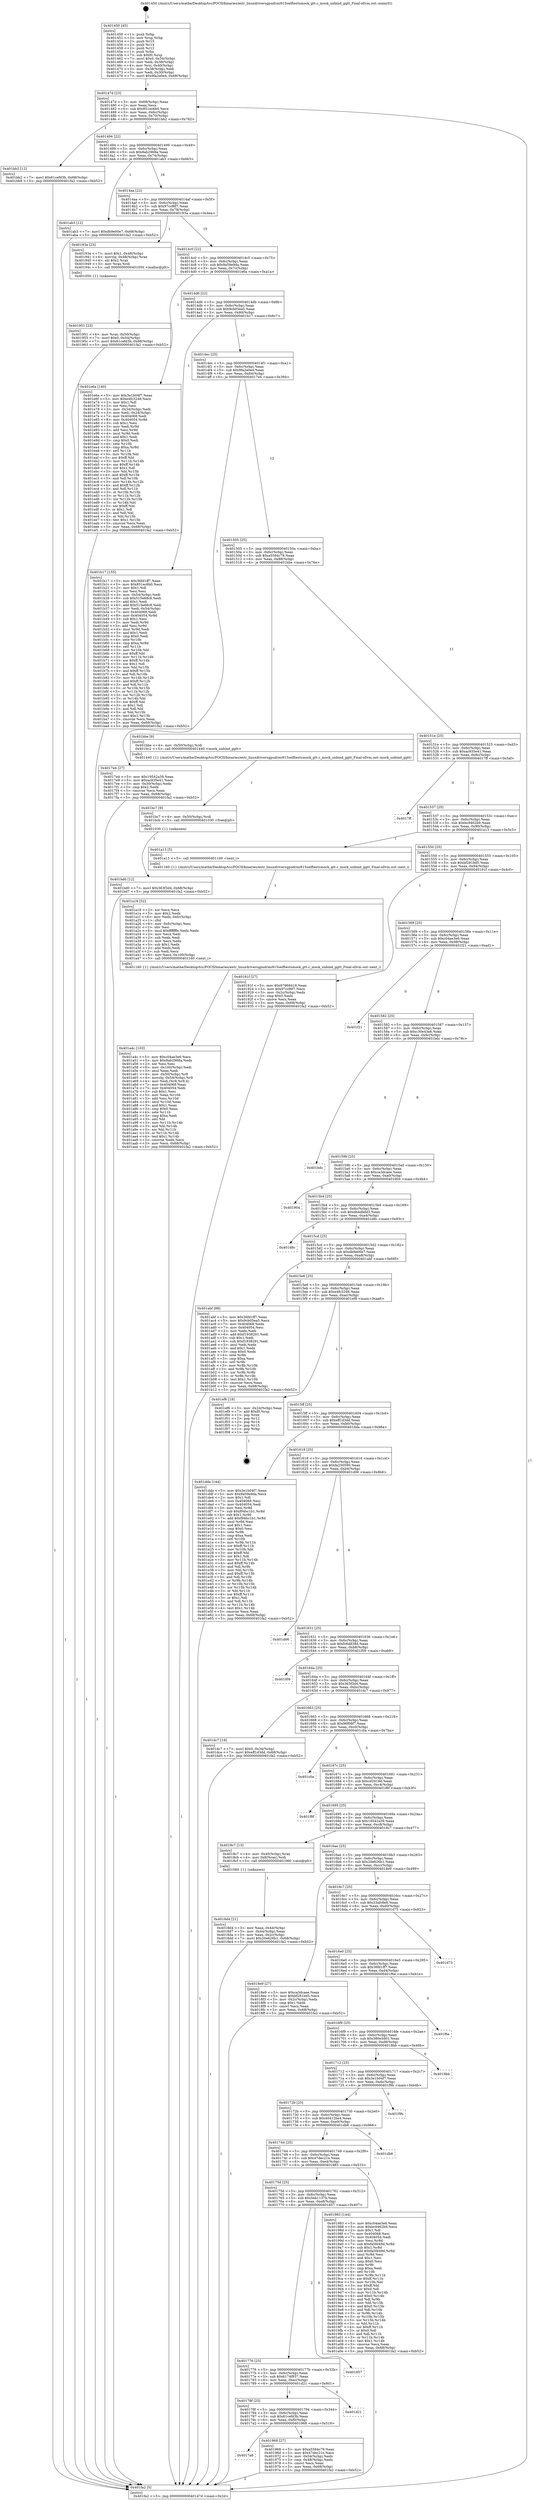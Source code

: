 digraph "0x401450" {
  label = "0x401450 (/mnt/c/Users/mathe/Desktop/tcc/POCII/binaries/extr_linuxdriversgpudrmi915selftestsmock_gtt.c_mock_unbind_ggtt_Final-ollvm.out::main(0))"
  labelloc = "t"
  node[shape=record]

  Entry [label="",width=0.3,height=0.3,shape=circle,fillcolor=black,style=filled]
  "0x40147d" [label="{
     0x40147d [23]\l
     | [instrs]\l
     &nbsp;&nbsp;0x40147d \<+3\>: mov -0x68(%rbp),%eax\l
     &nbsp;&nbsp;0x401480 \<+2\>: mov %eax,%ecx\l
     &nbsp;&nbsp;0x401482 \<+6\>: sub $0x851ec6b0,%ecx\l
     &nbsp;&nbsp;0x401488 \<+3\>: mov %eax,-0x6c(%rbp)\l
     &nbsp;&nbsp;0x40148b \<+3\>: mov %ecx,-0x70(%rbp)\l
     &nbsp;&nbsp;0x40148e \<+6\>: je 0000000000401bb2 \<main+0x762\>\l
  }"]
  "0x401bb2" [label="{
     0x401bb2 [12]\l
     | [instrs]\l
     &nbsp;&nbsp;0x401bb2 \<+7\>: movl $0x61cefd3b,-0x68(%rbp)\l
     &nbsp;&nbsp;0x401bb9 \<+5\>: jmp 0000000000401fa2 \<main+0xb52\>\l
  }"]
  "0x401494" [label="{
     0x401494 [22]\l
     | [instrs]\l
     &nbsp;&nbsp;0x401494 \<+5\>: jmp 0000000000401499 \<main+0x49\>\l
     &nbsp;&nbsp;0x401499 \<+3\>: mov -0x6c(%rbp),%eax\l
     &nbsp;&nbsp;0x40149c \<+5\>: sub $0x8ab2968a,%eax\l
     &nbsp;&nbsp;0x4014a1 \<+3\>: mov %eax,-0x74(%rbp)\l
     &nbsp;&nbsp;0x4014a4 \<+6\>: je 0000000000401ab3 \<main+0x663\>\l
  }"]
  Exit [label="",width=0.3,height=0.3,shape=circle,fillcolor=black,style=filled,peripheries=2]
  "0x401ab3" [label="{
     0x401ab3 [12]\l
     | [instrs]\l
     &nbsp;&nbsp;0x401ab3 \<+7\>: movl $0xdb9e00e7,-0x68(%rbp)\l
     &nbsp;&nbsp;0x401aba \<+5\>: jmp 0000000000401fa2 \<main+0xb52\>\l
  }"]
  "0x4014aa" [label="{
     0x4014aa [22]\l
     | [instrs]\l
     &nbsp;&nbsp;0x4014aa \<+5\>: jmp 00000000004014af \<main+0x5f\>\l
     &nbsp;&nbsp;0x4014af \<+3\>: mov -0x6c(%rbp),%eax\l
     &nbsp;&nbsp;0x4014b2 \<+5\>: sub $0x97ccf6f7,%eax\l
     &nbsp;&nbsp;0x4014b7 \<+3\>: mov %eax,-0x78(%rbp)\l
     &nbsp;&nbsp;0x4014ba \<+6\>: je 000000000040193a \<main+0x4ea\>\l
  }"]
  "0x401bd0" [label="{
     0x401bd0 [12]\l
     | [instrs]\l
     &nbsp;&nbsp;0x401bd0 \<+7\>: movl $0x363f3d4,-0x68(%rbp)\l
     &nbsp;&nbsp;0x401bd7 \<+5\>: jmp 0000000000401fa2 \<main+0xb52\>\l
  }"]
  "0x40193a" [label="{
     0x40193a [23]\l
     | [instrs]\l
     &nbsp;&nbsp;0x40193a \<+7\>: movl $0x1,-0x48(%rbp)\l
     &nbsp;&nbsp;0x401941 \<+4\>: movslq -0x48(%rbp),%rax\l
     &nbsp;&nbsp;0x401945 \<+4\>: shl $0x2,%rax\l
     &nbsp;&nbsp;0x401949 \<+3\>: mov %rax,%rdi\l
     &nbsp;&nbsp;0x40194c \<+5\>: call 0000000000401050 \<malloc@plt\>\l
     | [calls]\l
     &nbsp;&nbsp;0x401050 \{1\} (unknown)\l
  }"]
  "0x4014c0" [label="{
     0x4014c0 [22]\l
     | [instrs]\l
     &nbsp;&nbsp;0x4014c0 \<+5\>: jmp 00000000004014c5 \<main+0x75\>\l
     &nbsp;&nbsp;0x4014c5 \<+3\>: mov -0x6c(%rbp),%eax\l
     &nbsp;&nbsp;0x4014c8 \<+5\>: sub $0x9a59e9da,%eax\l
     &nbsp;&nbsp;0x4014cd \<+3\>: mov %eax,-0x7c(%rbp)\l
     &nbsp;&nbsp;0x4014d0 \<+6\>: je 0000000000401e6a \<main+0xa1a\>\l
  }"]
  "0x401bc7" [label="{
     0x401bc7 [9]\l
     | [instrs]\l
     &nbsp;&nbsp;0x401bc7 \<+4\>: mov -0x50(%rbp),%rdi\l
     &nbsp;&nbsp;0x401bcb \<+5\>: call 0000000000401030 \<free@plt\>\l
     | [calls]\l
     &nbsp;&nbsp;0x401030 \{1\} (unknown)\l
  }"]
  "0x401e6a" [label="{
     0x401e6a [140]\l
     | [instrs]\l
     &nbsp;&nbsp;0x401e6a \<+5\>: mov $0x3e1b04f7,%eax\l
     &nbsp;&nbsp;0x401e6f \<+5\>: mov $0xe4fc3246,%ecx\l
     &nbsp;&nbsp;0x401e74 \<+2\>: mov $0x1,%dl\l
     &nbsp;&nbsp;0x401e76 \<+2\>: xor %esi,%esi\l
     &nbsp;&nbsp;0x401e78 \<+3\>: mov -0x34(%rbp),%edi\l
     &nbsp;&nbsp;0x401e7b \<+3\>: mov %edi,-0x24(%rbp)\l
     &nbsp;&nbsp;0x401e7e \<+7\>: mov 0x404068,%edi\l
     &nbsp;&nbsp;0x401e85 \<+8\>: mov 0x404054,%r8d\l
     &nbsp;&nbsp;0x401e8d \<+3\>: sub $0x1,%esi\l
     &nbsp;&nbsp;0x401e90 \<+3\>: mov %edi,%r9d\l
     &nbsp;&nbsp;0x401e93 \<+3\>: add %esi,%r9d\l
     &nbsp;&nbsp;0x401e96 \<+4\>: imul %r9d,%edi\l
     &nbsp;&nbsp;0x401e9a \<+3\>: and $0x1,%edi\l
     &nbsp;&nbsp;0x401e9d \<+3\>: cmp $0x0,%edi\l
     &nbsp;&nbsp;0x401ea0 \<+4\>: sete %r10b\l
     &nbsp;&nbsp;0x401ea4 \<+4\>: cmp $0xa,%r8d\l
     &nbsp;&nbsp;0x401ea8 \<+4\>: setl %r11b\l
     &nbsp;&nbsp;0x401eac \<+3\>: mov %r10b,%bl\l
     &nbsp;&nbsp;0x401eaf \<+3\>: xor $0xff,%bl\l
     &nbsp;&nbsp;0x401eb2 \<+3\>: mov %r11b,%r14b\l
     &nbsp;&nbsp;0x401eb5 \<+4\>: xor $0xff,%r14b\l
     &nbsp;&nbsp;0x401eb9 \<+3\>: xor $0x1,%dl\l
     &nbsp;&nbsp;0x401ebc \<+3\>: mov %bl,%r15b\l
     &nbsp;&nbsp;0x401ebf \<+4\>: and $0xff,%r15b\l
     &nbsp;&nbsp;0x401ec3 \<+3\>: and %dl,%r10b\l
     &nbsp;&nbsp;0x401ec6 \<+3\>: mov %r14b,%r12b\l
     &nbsp;&nbsp;0x401ec9 \<+4\>: and $0xff,%r12b\l
     &nbsp;&nbsp;0x401ecd \<+3\>: and %dl,%r11b\l
     &nbsp;&nbsp;0x401ed0 \<+3\>: or %r10b,%r15b\l
     &nbsp;&nbsp;0x401ed3 \<+3\>: or %r11b,%r12b\l
     &nbsp;&nbsp;0x401ed6 \<+3\>: xor %r12b,%r15b\l
     &nbsp;&nbsp;0x401ed9 \<+3\>: or %r14b,%bl\l
     &nbsp;&nbsp;0x401edc \<+3\>: xor $0xff,%bl\l
     &nbsp;&nbsp;0x401edf \<+3\>: or $0x1,%dl\l
     &nbsp;&nbsp;0x401ee2 \<+2\>: and %dl,%bl\l
     &nbsp;&nbsp;0x401ee4 \<+3\>: or %bl,%r15b\l
     &nbsp;&nbsp;0x401ee7 \<+4\>: test $0x1,%r15b\l
     &nbsp;&nbsp;0x401eeb \<+3\>: cmovne %ecx,%eax\l
     &nbsp;&nbsp;0x401eee \<+3\>: mov %eax,-0x68(%rbp)\l
     &nbsp;&nbsp;0x401ef1 \<+5\>: jmp 0000000000401fa2 \<main+0xb52\>\l
  }"]
  "0x4014d6" [label="{
     0x4014d6 [22]\l
     | [instrs]\l
     &nbsp;&nbsp;0x4014d6 \<+5\>: jmp 00000000004014db \<main+0x8b\>\l
     &nbsp;&nbsp;0x4014db \<+3\>: mov -0x6c(%rbp),%eax\l
     &nbsp;&nbsp;0x4014de \<+5\>: sub $0x9cb05ea5,%eax\l
     &nbsp;&nbsp;0x4014e3 \<+3\>: mov %eax,-0x80(%rbp)\l
     &nbsp;&nbsp;0x4014e6 \<+6\>: je 0000000000401b17 \<main+0x6c7\>\l
  }"]
  "0x401a4c" [label="{
     0x401a4c [103]\l
     | [instrs]\l
     &nbsp;&nbsp;0x401a4c \<+5\>: mov $0xc04ae3e6,%ecx\l
     &nbsp;&nbsp;0x401a51 \<+5\>: mov $0x8ab2968a,%edx\l
     &nbsp;&nbsp;0x401a56 \<+2\>: xor %esi,%esi\l
     &nbsp;&nbsp;0x401a58 \<+6\>: mov -0x100(%rbp),%edi\l
     &nbsp;&nbsp;0x401a5e \<+3\>: imul %eax,%edi\l
     &nbsp;&nbsp;0x401a61 \<+4\>: mov -0x50(%rbp),%r8\l
     &nbsp;&nbsp;0x401a65 \<+4\>: movslq -0x54(%rbp),%r9\l
     &nbsp;&nbsp;0x401a69 \<+4\>: mov %edi,(%r8,%r9,4)\l
     &nbsp;&nbsp;0x401a6d \<+7\>: mov 0x404068,%eax\l
     &nbsp;&nbsp;0x401a74 \<+7\>: mov 0x404054,%edi\l
     &nbsp;&nbsp;0x401a7b \<+3\>: sub $0x1,%esi\l
     &nbsp;&nbsp;0x401a7e \<+3\>: mov %eax,%r10d\l
     &nbsp;&nbsp;0x401a81 \<+3\>: add %esi,%r10d\l
     &nbsp;&nbsp;0x401a84 \<+4\>: imul %r10d,%eax\l
     &nbsp;&nbsp;0x401a88 \<+3\>: and $0x1,%eax\l
     &nbsp;&nbsp;0x401a8b \<+3\>: cmp $0x0,%eax\l
     &nbsp;&nbsp;0x401a8e \<+4\>: sete %r11b\l
     &nbsp;&nbsp;0x401a92 \<+3\>: cmp $0xa,%edi\l
     &nbsp;&nbsp;0x401a95 \<+3\>: setl %bl\l
     &nbsp;&nbsp;0x401a98 \<+3\>: mov %r11b,%r14b\l
     &nbsp;&nbsp;0x401a9b \<+3\>: and %bl,%r14b\l
     &nbsp;&nbsp;0x401a9e \<+3\>: xor %bl,%r11b\l
     &nbsp;&nbsp;0x401aa1 \<+3\>: or %r11b,%r14b\l
     &nbsp;&nbsp;0x401aa4 \<+4\>: test $0x1,%r14b\l
     &nbsp;&nbsp;0x401aa8 \<+3\>: cmovne %edx,%ecx\l
     &nbsp;&nbsp;0x401aab \<+3\>: mov %ecx,-0x68(%rbp)\l
     &nbsp;&nbsp;0x401aae \<+5\>: jmp 0000000000401fa2 \<main+0xb52\>\l
  }"]
  "0x401b17" [label="{
     0x401b17 [155]\l
     | [instrs]\l
     &nbsp;&nbsp;0x401b17 \<+5\>: mov $0x36fd1ff7,%eax\l
     &nbsp;&nbsp;0x401b1c \<+5\>: mov $0x851ec6b0,%ecx\l
     &nbsp;&nbsp;0x401b21 \<+2\>: mov $0x1,%dl\l
     &nbsp;&nbsp;0x401b23 \<+2\>: xor %esi,%esi\l
     &nbsp;&nbsp;0x401b25 \<+3\>: mov -0x54(%rbp),%edi\l
     &nbsp;&nbsp;0x401b28 \<+6\>: sub $0x515e68c8,%edi\l
     &nbsp;&nbsp;0x401b2e \<+3\>: add $0x1,%edi\l
     &nbsp;&nbsp;0x401b31 \<+6\>: add $0x515e68c8,%edi\l
     &nbsp;&nbsp;0x401b37 \<+3\>: mov %edi,-0x54(%rbp)\l
     &nbsp;&nbsp;0x401b3a \<+7\>: mov 0x404068,%edi\l
     &nbsp;&nbsp;0x401b41 \<+8\>: mov 0x404054,%r8d\l
     &nbsp;&nbsp;0x401b49 \<+3\>: sub $0x1,%esi\l
     &nbsp;&nbsp;0x401b4c \<+3\>: mov %edi,%r9d\l
     &nbsp;&nbsp;0x401b4f \<+3\>: add %esi,%r9d\l
     &nbsp;&nbsp;0x401b52 \<+4\>: imul %r9d,%edi\l
     &nbsp;&nbsp;0x401b56 \<+3\>: and $0x1,%edi\l
     &nbsp;&nbsp;0x401b59 \<+3\>: cmp $0x0,%edi\l
     &nbsp;&nbsp;0x401b5c \<+4\>: sete %r10b\l
     &nbsp;&nbsp;0x401b60 \<+4\>: cmp $0xa,%r8d\l
     &nbsp;&nbsp;0x401b64 \<+4\>: setl %r11b\l
     &nbsp;&nbsp;0x401b68 \<+3\>: mov %r10b,%bl\l
     &nbsp;&nbsp;0x401b6b \<+3\>: xor $0xff,%bl\l
     &nbsp;&nbsp;0x401b6e \<+3\>: mov %r11b,%r14b\l
     &nbsp;&nbsp;0x401b71 \<+4\>: xor $0xff,%r14b\l
     &nbsp;&nbsp;0x401b75 \<+3\>: xor $0x1,%dl\l
     &nbsp;&nbsp;0x401b78 \<+3\>: mov %bl,%r15b\l
     &nbsp;&nbsp;0x401b7b \<+4\>: and $0xff,%r15b\l
     &nbsp;&nbsp;0x401b7f \<+3\>: and %dl,%r10b\l
     &nbsp;&nbsp;0x401b82 \<+3\>: mov %r14b,%r12b\l
     &nbsp;&nbsp;0x401b85 \<+4\>: and $0xff,%r12b\l
     &nbsp;&nbsp;0x401b89 \<+3\>: and %dl,%r11b\l
     &nbsp;&nbsp;0x401b8c \<+3\>: or %r10b,%r15b\l
     &nbsp;&nbsp;0x401b8f \<+3\>: or %r11b,%r12b\l
     &nbsp;&nbsp;0x401b92 \<+3\>: xor %r12b,%r15b\l
     &nbsp;&nbsp;0x401b95 \<+3\>: or %r14b,%bl\l
     &nbsp;&nbsp;0x401b98 \<+3\>: xor $0xff,%bl\l
     &nbsp;&nbsp;0x401b9b \<+3\>: or $0x1,%dl\l
     &nbsp;&nbsp;0x401b9e \<+2\>: and %dl,%bl\l
     &nbsp;&nbsp;0x401ba0 \<+3\>: or %bl,%r15b\l
     &nbsp;&nbsp;0x401ba3 \<+4\>: test $0x1,%r15b\l
     &nbsp;&nbsp;0x401ba7 \<+3\>: cmovne %ecx,%eax\l
     &nbsp;&nbsp;0x401baa \<+3\>: mov %eax,-0x68(%rbp)\l
     &nbsp;&nbsp;0x401bad \<+5\>: jmp 0000000000401fa2 \<main+0xb52\>\l
  }"]
  "0x4014ec" [label="{
     0x4014ec [25]\l
     | [instrs]\l
     &nbsp;&nbsp;0x4014ec \<+5\>: jmp 00000000004014f1 \<main+0xa1\>\l
     &nbsp;&nbsp;0x4014f1 \<+3\>: mov -0x6c(%rbp),%eax\l
     &nbsp;&nbsp;0x4014f4 \<+5\>: sub $0x9fa2a0e4,%eax\l
     &nbsp;&nbsp;0x4014f9 \<+6\>: mov %eax,-0x84(%rbp)\l
     &nbsp;&nbsp;0x4014ff \<+6\>: je 00000000004017e4 \<main+0x394\>\l
  }"]
  "0x401a18" [label="{
     0x401a18 [52]\l
     | [instrs]\l
     &nbsp;&nbsp;0x401a18 \<+2\>: xor %ecx,%ecx\l
     &nbsp;&nbsp;0x401a1a \<+5\>: mov $0x2,%edx\l
     &nbsp;&nbsp;0x401a1f \<+6\>: mov %edx,-0xfc(%rbp)\l
     &nbsp;&nbsp;0x401a25 \<+1\>: cltd\l
     &nbsp;&nbsp;0x401a26 \<+6\>: mov -0xfc(%rbp),%esi\l
     &nbsp;&nbsp;0x401a2c \<+2\>: idiv %esi\l
     &nbsp;&nbsp;0x401a2e \<+6\>: imul $0xfffffffe,%edx,%edx\l
     &nbsp;&nbsp;0x401a34 \<+2\>: mov %ecx,%edi\l
     &nbsp;&nbsp;0x401a36 \<+2\>: sub %edx,%edi\l
     &nbsp;&nbsp;0x401a38 \<+2\>: mov %ecx,%edx\l
     &nbsp;&nbsp;0x401a3a \<+3\>: sub $0x1,%edx\l
     &nbsp;&nbsp;0x401a3d \<+2\>: add %edx,%edi\l
     &nbsp;&nbsp;0x401a3f \<+2\>: sub %edi,%ecx\l
     &nbsp;&nbsp;0x401a41 \<+6\>: mov %ecx,-0x100(%rbp)\l
     &nbsp;&nbsp;0x401a47 \<+5\>: call 0000000000401160 \<next_i\>\l
     | [calls]\l
     &nbsp;&nbsp;0x401160 \{1\} (/mnt/c/Users/mathe/Desktop/tcc/POCII/binaries/extr_linuxdriversgpudrmi915selftestsmock_gtt.c_mock_unbind_ggtt_Final-ollvm.out::next_i)\l
  }"]
  "0x4017e4" [label="{
     0x4017e4 [27]\l
     | [instrs]\l
     &nbsp;&nbsp;0x4017e4 \<+5\>: mov $0x19542a39,%eax\l
     &nbsp;&nbsp;0x4017e9 \<+5\>: mov $0xac935e41,%ecx\l
     &nbsp;&nbsp;0x4017ee \<+3\>: mov -0x30(%rbp),%edx\l
     &nbsp;&nbsp;0x4017f1 \<+3\>: cmp $0x2,%edx\l
     &nbsp;&nbsp;0x4017f4 \<+3\>: cmovne %ecx,%eax\l
     &nbsp;&nbsp;0x4017f7 \<+3\>: mov %eax,-0x68(%rbp)\l
     &nbsp;&nbsp;0x4017fa \<+5\>: jmp 0000000000401fa2 \<main+0xb52\>\l
  }"]
  "0x401505" [label="{
     0x401505 [25]\l
     | [instrs]\l
     &nbsp;&nbsp;0x401505 \<+5\>: jmp 000000000040150a \<main+0xba\>\l
     &nbsp;&nbsp;0x40150a \<+3\>: mov -0x6c(%rbp),%eax\l
     &nbsp;&nbsp;0x40150d \<+5\>: sub $0xa5584c79,%eax\l
     &nbsp;&nbsp;0x401512 \<+6\>: mov %eax,-0x88(%rbp)\l
     &nbsp;&nbsp;0x401518 \<+6\>: je 0000000000401bbe \<main+0x76e\>\l
  }"]
  "0x401fa2" [label="{
     0x401fa2 [5]\l
     | [instrs]\l
     &nbsp;&nbsp;0x401fa2 \<+5\>: jmp 000000000040147d \<main+0x2d\>\l
  }"]
  "0x401450" [label="{
     0x401450 [45]\l
     | [instrs]\l
     &nbsp;&nbsp;0x401450 \<+1\>: push %rbp\l
     &nbsp;&nbsp;0x401451 \<+3\>: mov %rsp,%rbp\l
     &nbsp;&nbsp;0x401454 \<+2\>: push %r15\l
     &nbsp;&nbsp;0x401456 \<+2\>: push %r14\l
     &nbsp;&nbsp;0x401458 \<+2\>: push %r12\l
     &nbsp;&nbsp;0x40145a \<+1\>: push %rbx\l
     &nbsp;&nbsp;0x40145b \<+7\>: sub $0xf0,%rsp\l
     &nbsp;&nbsp;0x401462 \<+7\>: movl $0x0,-0x34(%rbp)\l
     &nbsp;&nbsp;0x401469 \<+3\>: mov %edi,-0x38(%rbp)\l
     &nbsp;&nbsp;0x40146c \<+4\>: mov %rsi,-0x40(%rbp)\l
     &nbsp;&nbsp;0x401470 \<+3\>: mov -0x38(%rbp),%edi\l
     &nbsp;&nbsp;0x401473 \<+3\>: mov %edi,-0x30(%rbp)\l
     &nbsp;&nbsp;0x401476 \<+7\>: movl $0x9fa2a0e4,-0x68(%rbp)\l
  }"]
  "0x4017a8" [label="{
     0x4017a8\l
  }", style=dashed]
  "0x401bbe" [label="{
     0x401bbe [9]\l
     | [instrs]\l
     &nbsp;&nbsp;0x401bbe \<+4\>: mov -0x50(%rbp),%rdi\l
     &nbsp;&nbsp;0x401bc2 \<+5\>: call 0000000000401440 \<mock_unbind_ggtt\>\l
     | [calls]\l
     &nbsp;&nbsp;0x401440 \{1\} (/mnt/c/Users/mathe/Desktop/tcc/POCII/binaries/extr_linuxdriversgpudrmi915selftestsmock_gtt.c_mock_unbind_ggtt_Final-ollvm.out::mock_unbind_ggtt)\l
  }"]
  "0x40151e" [label="{
     0x40151e [25]\l
     | [instrs]\l
     &nbsp;&nbsp;0x40151e \<+5\>: jmp 0000000000401523 \<main+0xd3\>\l
     &nbsp;&nbsp;0x401523 \<+3\>: mov -0x6c(%rbp),%eax\l
     &nbsp;&nbsp;0x401526 \<+5\>: sub $0xac935e41,%eax\l
     &nbsp;&nbsp;0x40152b \<+6\>: mov %eax,-0x8c(%rbp)\l
     &nbsp;&nbsp;0x401531 \<+6\>: je 00000000004017ff \<main+0x3af\>\l
  }"]
  "0x401968" [label="{
     0x401968 [27]\l
     | [instrs]\l
     &nbsp;&nbsp;0x401968 \<+5\>: mov $0xa5584c79,%eax\l
     &nbsp;&nbsp;0x40196d \<+5\>: mov $0x47dec21e,%ecx\l
     &nbsp;&nbsp;0x401972 \<+3\>: mov -0x54(%rbp),%edx\l
     &nbsp;&nbsp;0x401975 \<+3\>: cmp -0x48(%rbp),%edx\l
     &nbsp;&nbsp;0x401978 \<+3\>: cmovl %ecx,%eax\l
     &nbsp;&nbsp;0x40197b \<+3\>: mov %eax,-0x68(%rbp)\l
     &nbsp;&nbsp;0x40197e \<+5\>: jmp 0000000000401fa2 \<main+0xb52\>\l
  }"]
  "0x4017ff" [label="{
     0x4017ff\l
  }", style=dashed]
  "0x401537" [label="{
     0x401537 [25]\l
     | [instrs]\l
     &nbsp;&nbsp;0x401537 \<+5\>: jmp 000000000040153c \<main+0xec\>\l
     &nbsp;&nbsp;0x40153c \<+3\>: mov -0x6c(%rbp),%eax\l
     &nbsp;&nbsp;0x40153f \<+5\>: sub $0xbc9462b9,%eax\l
     &nbsp;&nbsp;0x401544 \<+6\>: mov %eax,-0x90(%rbp)\l
     &nbsp;&nbsp;0x40154a \<+6\>: je 0000000000401a13 \<main+0x5c3\>\l
  }"]
  "0x40178f" [label="{
     0x40178f [25]\l
     | [instrs]\l
     &nbsp;&nbsp;0x40178f \<+5\>: jmp 0000000000401794 \<main+0x344\>\l
     &nbsp;&nbsp;0x401794 \<+3\>: mov -0x6c(%rbp),%eax\l
     &nbsp;&nbsp;0x401797 \<+5\>: sub $0x61cefd3b,%eax\l
     &nbsp;&nbsp;0x40179c \<+6\>: mov %eax,-0xf0(%rbp)\l
     &nbsp;&nbsp;0x4017a2 \<+6\>: je 0000000000401968 \<main+0x518\>\l
  }"]
  "0x401a13" [label="{
     0x401a13 [5]\l
     | [instrs]\l
     &nbsp;&nbsp;0x401a13 \<+5\>: call 0000000000401160 \<next_i\>\l
     | [calls]\l
     &nbsp;&nbsp;0x401160 \{1\} (/mnt/c/Users/mathe/Desktop/tcc/POCII/binaries/extr_linuxdriversgpudrmi915selftestsmock_gtt.c_mock_unbind_ggtt_Final-ollvm.out::next_i)\l
  }"]
  "0x401550" [label="{
     0x401550 [25]\l
     | [instrs]\l
     &nbsp;&nbsp;0x401550 \<+5\>: jmp 0000000000401555 \<main+0x105\>\l
     &nbsp;&nbsp;0x401555 \<+3\>: mov -0x6c(%rbp),%eax\l
     &nbsp;&nbsp;0x401558 \<+5\>: sub $0xbf281bd5,%eax\l
     &nbsp;&nbsp;0x40155d \<+6\>: mov %eax,-0x94(%rbp)\l
     &nbsp;&nbsp;0x401563 \<+6\>: je 000000000040191f \<main+0x4cf\>\l
  }"]
  "0x401d21" [label="{
     0x401d21\l
  }", style=dashed]
  "0x40191f" [label="{
     0x40191f [27]\l
     | [instrs]\l
     &nbsp;&nbsp;0x40191f \<+5\>: mov $0x67966418,%eax\l
     &nbsp;&nbsp;0x401924 \<+5\>: mov $0x97ccf6f7,%ecx\l
     &nbsp;&nbsp;0x401929 \<+3\>: mov -0x2c(%rbp),%edx\l
     &nbsp;&nbsp;0x40192c \<+3\>: cmp $0x0,%edx\l
     &nbsp;&nbsp;0x40192f \<+3\>: cmove %ecx,%eax\l
     &nbsp;&nbsp;0x401932 \<+3\>: mov %eax,-0x68(%rbp)\l
     &nbsp;&nbsp;0x401935 \<+5\>: jmp 0000000000401fa2 \<main+0xb52\>\l
  }"]
  "0x401569" [label="{
     0x401569 [25]\l
     | [instrs]\l
     &nbsp;&nbsp;0x401569 \<+5\>: jmp 000000000040156e \<main+0x11e\>\l
     &nbsp;&nbsp;0x40156e \<+3\>: mov -0x6c(%rbp),%eax\l
     &nbsp;&nbsp;0x401571 \<+5\>: sub $0xc04ae3e6,%eax\l
     &nbsp;&nbsp;0x401576 \<+6\>: mov %eax,-0x98(%rbp)\l
     &nbsp;&nbsp;0x40157c \<+6\>: je 0000000000401f21 \<main+0xad1\>\l
  }"]
  "0x401776" [label="{
     0x401776 [25]\l
     | [instrs]\l
     &nbsp;&nbsp;0x401776 \<+5\>: jmp 000000000040177b \<main+0x32b\>\l
     &nbsp;&nbsp;0x40177b \<+3\>: mov -0x6c(%rbp),%eax\l
     &nbsp;&nbsp;0x40177e \<+5\>: sub $0x6174f937,%eax\l
     &nbsp;&nbsp;0x401783 \<+6\>: mov %eax,-0xec(%rbp)\l
     &nbsp;&nbsp;0x401789 \<+6\>: je 0000000000401d21 \<main+0x8d1\>\l
  }"]
  "0x401f21" [label="{
     0x401f21\l
  }", style=dashed]
  "0x401582" [label="{
     0x401582 [25]\l
     | [instrs]\l
     &nbsp;&nbsp;0x401582 \<+5\>: jmp 0000000000401587 \<main+0x137\>\l
     &nbsp;&nbsp;0x401587 \<+3\>: mov -0x6c(%rbp),%eax\l
     &nbsp;&nbsp;0x40158a \<+5\>: sub $0xc30e43a6,%eax\l
     &nbsp;&nbsp;0x40158f \<+6\>: mov %eax,-0x9c(%rbp)\l
     &nbsp;&nbsp;0x401595 \<+6\>: je 0000000000401bdc \<main+0x78c\>\l
  }"]
  "0x401857" [label="{
     0x401857\l
  }", style=dashed]
  "0x401bdc" [label="{
     0x401bdc\l
  }", style=dashed]
  "0x40159b" [label="{
     0x40159b [25]\l
     | [instrs]\l
     &nbsp;&nbsp;0x40159b \<+5\>: jmp 00000000004015a0 \<main+0x150\>\l
     &nbsp;&nbsp;0x4015a0 \<+3\>: mov -0x6c(%rbp),%eax\l
     &nbsp;&nbsp;0x4015a3 \<+5\>: sub $0xca3dcaee,%eax\l
     &nbsp;&nbsp;0x4015a8 \<+6\>: mov %eax,-0xa0(%rbp)\l
     &nbsp;&nbsp;0x4015ae \<+6\>: je 0000000000401904 \<main+0x4b4\>\l
  }"]
  "0x40175d" [label="{
     0x40175d [25]\l
     | [instrs]\l
     &nbsp;&nbsp;0x40175d \<+5\>: jmp 0000000000401762 \<main+0x312\>\l
     &nbsp;&nbsp;0x401762 \<+3\>: mov -0x6c(%rbp),%eax\l
     &nbsp;&nbsp;0x401765 \<+5\>: sub $0x5eb1137b,%eax\l
     &nbsp;&nbsp;0x40176a \<+6\>: mov %eax,-0xe8(%rbp)\l
     &nbsp;&nbsp;0x401770 \<+6\>: je 0000000000401857 \<main+0x407\>\l
  }"]
  "0x401904" [label="{
     0x401904\l
  }", style=dashed]
  "0x4015b4" [label="{
     0x4015b4 [25]\l
     | [instrs]\l
     &nbsp;&nbsp;0x4015b4 \<+5\>: jmp 00000000004015b9 \<main+0x169\>\l
     &nbsp;&nbsp;0x4015b9 \<+3\>: mov -0x6c(%rbp),%eax\l
     &nbsp;&nbsp;0x4015bc \<+5\>: sub $0xdb4dbdd3,%eax\l
     &nbsp;&nbsp;0x4015c1 \<+6\>: mov %eax,-0xa4(%rbp)\l
     &nbsp;&nbsp;0x4015c7 \<+6\>: je 0000000000401d8c \<main+0x93c\>\l
  }"]
  "0x401983" [label="{
     0x401983 [144]\l
     | [instrs]\l
     &nbsp;&nbsp;0x401983 \<+5\>: mov $0xc04ae3e6,%eax\l
     &nbsp;&nbsp;0x401988 \<+5\>: mov $0xbc9462b9,%ecx\l
     &nbsp;&nbsp;0x40198d \<+2\>: mov $0x1,%dl\l
     &nbsp;&nbsp;0x40198f \<+7\>: mov 0x404068,%esi\l
     &nbsp;&nbsp;0x401996 \<+7\>: mov 0x404054,%edi\l
     &nbsp;&nbsp;0x40199d \<+3\>: mov %esi,%r8d\l
     &nbsp;&nbsp;0x4019a0 \<+7\>: sub $0xfa5fd49d,%r8d\l
     &nbsp;&nbsp;0x4019a7 \<+4\>: sub $0x1,%r8d\l
     &nbsp;&nbsp;0x4019ab \<+7\>: add $0xfa5fd49d,%r8d\l
     &nbsp;&nbsp;0x4019b2 \<+4\>: imul %r8d,%esi\l
     &nbsp;&nbsp;0x4019b6 \<+3\>: and $0x1,%esi\l
     &nbsp;&nbsp;0x4019b9 \<+3\>: cmp $0x0,%esi\l
     &nbsp;&nbsp;0x4019bc \<+4\>: sete %r9b\l
     &nbsp;&nbsp;0x4019c0 \<+3\>: cmp $0xa,%edi\l
     &nbsp;&nbsp;0x4019c3 \<+4\>: setl %r10b\l
     &nbsp;&nbsp;0x4019c7 \<+3\>: mov %r9b,%r11b\l
     &nbsp;&nbsp;0x4019ca \<+4\>: xor $0xff,%r11b\l
     &nbsp;&nbsp;0x4019ce \<+3\>: mov %r10b,%bl\l
     &nbsp;&nbsp;0x4019d1 \<+3\>: xor $0xff,%bl\l
     &nbsp;&nbsp;0x4019d4 \<+3\>: xor $0x0,%dl\l
     &nbsp;&nbsp;0x4019d7 \<+3\>: mov %r11b,%r14b\l
     &nbsp;&nbsp;0x4019da \<+4\>: and $0x0,%r14b\l
     &nbsp;&nbsp;0x4019de \<+3\>: and %dl,%r9b\l
     &nbsp;&nbsp;0x4019e1 \<+3\>: mov %bl,%r15b\l
     &nbsp;&nbsp;0x4019e4 \<+4\>: and $0x0,%r15b\l
     &nbsp;&nbsp;0x4019e8 \<+3\>: and %dl,%r10b\l
     &nbsp;&nbsp;0x4019eb \<+3\>: or %r9b,%r14b\l
     &nbsp;&nbsp;0x4019ee \<+3\>: or %r10b,%r15b\l
     &nbsp;&nbsp;0x4019f1 \<+3\>: xor %r15b,%r14b\l
     &nbsp;&nbsp;0x4019f4 \<+3\>: or %bl,%r11b\l
     &nbsp;&nbsp;0x4019f7 \<+4\>: xor $0xff,%r11b\l
     &nbsp;&nbsp;0x4019fb \<+3\>: or $0x0,%dl\l
     &nbsp;&nbsp;0x4019fe \<+3\>: and %dl,%r11b\l
     &nbsp;&nbsp;0x401a01 \<+3\>: or %r11b,%r14b\l
     &nbsp;&nbsp;0x401a04 \<+4\>: test $0x1,%r14b\l
     &nbsp;&nbsp;0x401a08 \<+3\>: cmovne %ecx,%eax\l
     &nbsp;&nbsp;0x401a0b \<+3\>: mov %eax,-0x68(%rbp)\l
     &nbsp;&nbsp;0x401a0e \<+5\>: jmp 0000000000401fa2 \<main+0xb52\>\l
  }"]
  "0x401d8c" [label="{
     0x401d8c\l
  }", style=dashed]
  "0x4015cd" [label="{
     0x4015cd [25]\l
     | [instrs]\l
     &nbsp;&nbsp;0x4015cd \<+5\>: jmp 00000000004015d2 \<main+0x182\>\l
     &nbsp;&nbsp;0x4015d2 \<+3\>: mov -0x6c(%rbp),%eax\l
     &nbsp;&nbsp;0x4015d5 \<+5\>: sub $0xdb9e00e7,%eax\l
     &nbsp;&nbsp;0x4015da \<+6\>: mov %eax,-0xa8(%rbp)\l
     &nbsp;&nbsp;0x4015e0 \<+6\>: je 0000000000401abf \<main+0x66f\>\l
  }"]
  "0x401744" [label="{
     0x401744 [25]\l
     | [instrs]\l
     &nbsp;&nbsp;0x401744 \<+5\>: jmp 0000000000401749 \<main+0x2f9\>\l
     &nbsp;&nbsp;0x401749 \<+3\>: mov -0x6c(%rbp),%eax\l
     &nbsp;&nbsp;0x40174c \<+5\>: sub $0x47dec21e,%eax\l
     &nbsp;&nbsp;0x401751 \<+6\>: mov %eax,-0xe4(%rbp)\l
     &nbsp;&nbsp;0x401757 \<+6\>: je 0000000000401983 \<main+0x533\>\l
  }"]
  "0x401abf" [label="{
     0x401abf [88]\l
     | [instrs]\l
     &nbsp;&nbsp;0x401abf \<+5\>: mov $0x36fd1ff7,%eax\l
     &nbsp;&nbsp;0x401ac4 \<+5\>: mov $0x9cb05ea5,%ecx\l
     &nbsp;&nbsp;0x401ac9 \<+7\>: mov 0x404068,%edx\l
     &nbsp;&nbsp;0x401ad0 \<+7\>: mov 0x404054,%esi\l
     &nbsp;&nbsp;0x401ad7 \<+2\>: mov %edx,%edi\l
     &nbsp;&nbsp;0x401ad9 \<+6\>: add $0xf1938291,%edi\l
     &nbsp;&nbsp;0x401adf \<+3\>: sub $0x1,%edi\l
     &nbsp;&nbsp;0x401ae2 \<+6\>: sub $0xf1938291,%edi\l
     &nbsp;&nbsp;0x401ae8 \<+3\>: imul %edi,%edx\l
     &nbsp;&nbsp;0x401aeb \<+3\>: and $0x1,%edx\l
     &nbsp;&nbsp;0x401aee \<+3\>: cmp $0x0,%edx\l
     &nbsp;&nbsp;0x401af1 \<+4\>: sete %r8b\l
     &nbsp;&nbsp;0x401af5 \<+3\>: cmp $0xa,%esi\l
     &nbsp;&nbsp;0x401af8 \<+4\>: setl %r9b\l
     &nbsp;&nbsp;0x401afc \<+3\>: mov %r8b,%r10b\l
     &nbsp;&nbsp;0x401aff \<+3\>: and %r9b,%r10b\l
     &nbsp;&nbsp;0x401b02 \<+3\>: xor %r9b,%r8b\l
     &nbsp;&nbsp;0x401b05 \<+3\>: or %r8b,%r10b\l
     &nbsp;&nbsp;0x401b08 \<+4\>: test $0x1,%r10b\l
     &nbsp;&nbsp;0x401b0c \<+3\>: cmovne %ecx,%eax\l
     &nbsp;&nbsp;0x401b0f \<+3\>: mov %eax,-0x68(%rbp)\l
     &nbsp;&nbsp;0x401b12 \<+5\>: jmp 0000000000401fa2 \<main+0xb52\>\l
  }"]
  "0x4015e6" [label="{
     0x4015e6 [25]\l
     | [instrs]\l
     &nbsp;&nbsp;0x4015e6 \<+5\>: jmp 00000000004015eb \<main+0x19b\>\l
     &nbsp;&nbsp;0x4015eb \<+3\>: mov -0x6c(%rbp),%eax\l
     &nbsp;&nbsp;0x4015ee \<+5\>: sub $0xe4fc3246,%eax\l
     &nbsp;&nbsp;0x4015f3 \<+6\>: mov %eax,-0xac(%rbp)\l
     &nbsp;&nbsp;0x4015f9 \<+6\>: je 0000000000401ef6 \<main+0xaa6\>\l
  }"]
  "0x401db6" [label="{
     0x401db6\l
  }", style=dashed]
  "0x401ef6" [label="{
     0x401ef6 [19]\l
     | [instrs]\l
     &nbsp;&nbsp;0x401ef6 \<+3\>: mov -0x24(%rbp),%eax\l
     &nbsp;&nbsp;0x401ef9 \<+7\>: add $0xf0,%rsp\l
     &nbsp;&nbsp;0x401f00 \<+1\>: pop %rbx\l
     &nbsp;&nbsp;0x401f01 \<+2\>: pop %r12\l
     &nbsp;&nbsp;0x401f03 \<+2\>: pop %r14\l
     &nbsp;&nbsp;0x401f05 \<+2\>: pop %r15\l
     &nbsp;&nbsp;0x401f07 \<+1\>: pop %rbp\l
     &nbsp;&nbsp;0x401f08 \<+1\>: ret\l
  }"]
  "0x4015ff" [label="{
     0x4015ff [25]\l
     | [instrs]\l
     &nbsp;&nbsp;0x4015ff \<+5\>: jmp 0000000000401604 \<main+0x1b4\>\l
     &nbsp;&nbsp;0x401604 \<+3\>: mov -0x6c(%rbp),%eax\l
     &nbsp;&nbsp;0x401607 \<+5\>: sub $0xeff1d3dd,%eax\l
     &nbsp;&nbsp;0x40160c \<+6\>: mov %eax,-0xb0(%rbp)\l
     &nbsp;&nbsp;0x401612 \<+6\>: je 0000000000401dda \<main+0x98a\>\l
  }"]
  "0x40172b" [label="{
     0x40172b [25]\l
     | [instrs]\l
     &nbsp;&nbsp;0x40172b \<+5\>: jmp 0000000000401730 \<main+0x2e0\>\l
     &nbsp;&nbsp;0x401730 \<+3\>: mov -0x6c(%rbp),%eax\l
     &nbsp;&nbsp;0x401733 \<+5\>: sub $0x40412be4,%eax\l
     &nbsp;&nbsp;0x401738 \<+6\>: mov %eax,-0xe0(%rbp)\l
     &nbsp;&nbsp;0x40173e \<+6\>: je 0000000000401db6 \<main+0x966\>\l
  }"]
  "0x401dda" [label="{
     0x401dda [144]\l
     | [instrs]\l
     &nbsp;&nbsp;0x401dda \<+5\>: mov $0x3e1b04f7,%eax\l
     &nbsp;&nbsp;0x401ddf \<+5\>: mov $0x9a59e9da,%ecx\l
     &nbsp;&nbsp;0x401de4 \<+2\>: mov $0x1,%dl\l
     &nbsp;&nbsp;0x401de6 \<+7\>: mov 0x404068,%esi\l
     &nbsp;&nbsp;0x401ded \<+7\>: mov 0x404054,%edi\l
     &nbsp;&nbsp;0x401df4 \<+3\>: mov %esi,%r8d\l
     &nbsp;&nbsp;0x401df7 \<+7\>: sub $0xf94bc1b1,%r8d\l
     &nbsp;&nbsp;0x401dfe \<+4\>: sub $0x1,%r8d\l
     &nbsp;&nbsp;0x401e02 \<+7\>: add $0xf94bc1b1,%r8d\l
     &nbsp;&nbsp;0x401e09 \<+4\>: imul %r8d,%esi\l
     &nbsp;&nbsp;0x401e0d \<+3\>: and $0x1,%esi\l
     &nbsp;&nbsp;0x401e10 \<+3\>: cmp $0x0,%esi\l
     &nbsp;&nbsp;0x401e13 \<+4\>: sete %r9b\l
     &nbsp;&nbsp;0x401e17 \<+3\>: cmp $0xa,%edi\l
     &nbsp;&nbsp;0x401e1a \<+4\>: setl %r10b\l
     &nbsp;&nbsp;0x401e1e \<+3\>: mov %r9b,%r11b\l
     &nbsp;&nbsp;0x401e21 \<+4\>: xor $0xff,%r11b\l
     &nbsp;&nbsp;0x401e25 \<+3\>: mov %r10b,%bl\l
     &nbsp;&nbsp;0x401e28 \<+3\>: xor $0xff,%bl\l
     &nbsp;&nbsp;0x401e2b \<+3\>: xor $0x1,%dl\l
     &nbsp;&nbsp;0x401e2e \<+3\>: mov %r11b,%r14b\l
     &nbsp;&nbsp;0x401e31 \<+4\>: and $0xff,%r14b\l
     &nbsp;&nbsp;0x401e35 \<+3\>: and %dl,%r9b\l
     &nbsp;&nbsp;0x401e38 \<+3\>: mov %bl,%r15b\l
     &nbsp;&nbsp;0x401e3b \<+4\>: and $0xff,%r15b\l
     &nbsp;&nbsp;0x401e3f \<+3\>: and %dl,%r10b\l
     &nbsp;&nbsp;0x401e42 \<+3\>: or %r9b,%r14b\l
     &nbsp;&nbsp;0x401e45 \<+3\>: or %r10b,%r15b\l
     &nbsp;&nbsp;0x401e48 \<+3\>: xor %r15b,%r14b\l
     &nbsp;&nbsp;0x401e4b \<+3\>: or %bl,%r11b\l
     &nbsp;&nbsp;0x401e4e \<+4\>: xor $0xff,%r11b\l
     &nbsp;&nbsp;0x401e52 \<+3\>: or $0x1,%dl\l
     &nbsp;&nbsp;0x401e55 \<+3\>: and %dl,%r11b\l
     &nbsp;&nbsp;0x401e58 \<+3\>: or %r11b,%r14b\l
     &nbsp;&nbsp;0x401e5b \<+4\>: test $0x1,%r14b\l
     &nbsp;&nbsp;0x401e5f \<+3\>: cmovne %ecx,%eax\l
     &nbsp;&nbsp;0x401e62 \<+3\>: mov %eax,-0x68(%rbp)\l
     &nbsp;&nbsp;0x401e65 \<+5\>: jmp 0000000000401fa2 \<main+0xb52\>\l
  }"]
  "0x401618" [label="{
     0x401618 [25]\l
     | [instrs]\l
     &nbsp;&nbsp;0x401618 \<+5\>: jmp 000000000040161d \<main+0x1cd\>\l
     &nbsp;&nbsp;0x40161d \<+3\>: mov -0x6c(%rbp),%eax\l
     &nbsp;&nbsp;0x401620 \<+5\>: sub $0xfa250590,%eax\l
     &nbsp;&nbsp;0x401625 \<+6\>: mov %eax,-0xb4(%rbp)\l
     &nbsp;&nbsp;0x40162b \<+6\>: je 0000000000401d06 \<main+0x8b6\>\l
  }"]
  "0x401f9b" [label="{
     0x401f9b\l
  }", style=dashed]
  "0x401d06" [label="{
     0x401d06\l
  }", style=dashed]
  "0x401631" [label="{
     0x401631 [25]\l
     | [instrs]\l
     &nbsp;&nbsp;0x401631 \<+5\>: jmp 0000000000401636 \<main+0x1e6\>\l
     &nbsp;&nbsp;0x401636 \<+3\>: mov -0x6c(%rbp),%eax\l
     &nbsp;&nbsp;0x401639 \<+5\>: sub $0xfc6d838d,%eax\l
     &nbsp;&nbsp;0x40163e \<+6\>: mov %eax,-0xb8(%rbp)\l
     &nbsp;&nbsp;0x401644 \<+6\>: je 0000000000401f09 \<main+0xab9\>\l
  }"]
  "0x401712" [label="{
     0x401712 [25]\l
     | [instrs]\l
     &nbsp;&nbsp;0x401712 \<+5\>: jmp 0000000000401717 \<main+0x2c7\>\l
     &nbsp;&nbsp;0x401717 \<+3\>: mov -0x6c(%rbp),%eax\l
     &nbsp;&nbsp;0x40171a \<+5\>: sub $0x3e1b04f7,%eax\l
     &nbsp;&nbsp;0x40171f \<+6\>: mov %eax,-0xdc(%rbp)\l
     &nbsp;&nbsp;0x401725 \<+6\>: je 0000000000401f9b \<main+0xb4b\>\l
  }"]
  "0x401f09" [label="{
     0x401f09\l
  }", style=dashed]
  "0x40164a" [label="{
     0x40164a [25]\l
     | [instrs]\l
     &nbsp;&nbsp;0x40164a \<+5\>: jmp 000000000040164f \<main+0x1ff\>\l
     &nbsp;&nbsp;0x40164f \<+3\>: mov -0x6c(%rbp),%eax\l
     &nbsp;&nbsp;0x401652 \<+5\>: sub $0x363f3d4,%eax\l
     &nbsp;&nbsp;0x401657 \<+6\>: mov %eax,-0xbc(%rbp)\l
     &nbsp;&nbsp;0x40165d \<+6\>: je 0000000000401dc7 \<main+0x977\>\l
  }"]
  "0x4018bb" [label="{
     0x4018bb\l
  }", style=dashed]
  "0x401dc7" [label="{
     0x401dc7 [19]\l
     | [instrs]\l
     &nbsp;&nbsp;0x401dc7 \<+7\>: movl $0x0,-0x34(%rbp)\l
     &nbsp;&nbsp;0x401dce \<+7\>: movl $0xeff1d3dd,-0x68(%rbp)\l
     &nbsp;&nbsp;0x401dd5 \<+5\>: jmp 0000000000401fa2 \<main+0xb52\>\l
  }"]
  "0x401663" [label="{
     0x401663 [25]\l
     | [instrs]\l
     &nbsp;&nbsp;0x401663 \<+5\>: jmp 0000000000401668 \<main+0x218\>\l
     &nbsp;&nbsp;0x401668 \<+3\>: mov -0x6c(%rbp),%eax\l
     &nbsp;&nbsp;0x40166b \<+5\>: sub $0x96f08f7,%eax\l
     &nbsp;&nbsp;0x401670 \<+6\>: mov %eax,-0xc0(%rbp)\l
     &nbsp;&nbsp;0x401676 \<+6\>: je 0000000000401c0a \<main+0x7ba\>\l
  }"]
  "0x4016f9" [label="{
     0x4016f9 [25]\l
     | [instrs]\l
     &nbsp;&nbsp;0x4016f9 \<+5\>: jmp 00000000004016fe \<main+0x2ae\>\l
     &nbsp;&nbsp;0x4016fe \<+3\>: mov -0x6c(%rbp),%eax\l
     &nbsp;&nbsp;0x401701 \<+5\>: sub $0x380e3d01,%eax\l
     &nbsp;&nbsp;0x401706 \<+6\>: mov %eax,-0xd8(%rbp)\l
     &nbsp;&nbsp;0x40170c \<+6\>: je 00000000004018bb \<main+0x46b\>\l
  }"]
  "0x401c0a" [label="{
     0x401c0a\l
  }", style=dashed]
  "0x40167c" [label="{
     0x40167c [25]\l
     | [instrs]\l
     &nbsp;&nbsp;0x40167c \<+5\>: jmp 0000000000401681 \<main+0x231\>\l
     &nbsp;&nbsp;0x401681 \<+3\>: mov -0x6c(%rbp),%eax\l
     &nbsp;&nbsp;0x401684 \<+5\>: sub $0xcd2618d,%eax\l
     &nbsp;&nbsp;0x401689 \<+6\>: mov %eax,-0xc4(%rbp)\l
     &nbsp;&nbsp;0x40168f \<+6\>: je 0000000000401f8f \<main+0xb3f\>\l
  }"]
  "0x401f6e" [label="{
     0x401f6e\l
  }", style=dashed]
  "0x401f8f" [label="{
     0x401f8f\l
  }", style=dashed]
  "0x401695" [label="{
     0x401695 [25]\l
     | [instrs]\l
     &nbsp;&nbsp;0x401695 \<+5\>: jmp 000000000040169a \<main+0x24a\>\l
     &nbsp;&nbsp;0x40169a \<+3\>: mov -0x6c(%rbp),%eax\l
     &nbsp;&nbsp;0x40169d \<+5\>: sub $0x19542a39,%eax\l
     &nbsp;&nbsp;0x4016a2 \<+6\>: mov %eax,-0xc8(%rbp)\l
     &nbsp;&nbsp;0x4016a8 \<+6\>: je 00000000004018c7 \<main+0x477\>\l
  }"]
  "0x4016e0" [label="{
     0x4016e0 [25]\l
     | [instrs]\l
     &nbsp;&nbsp;0x4016e0 \<+5\>: jmp 00000000004016e5 \<main+0x295\>\l
     &nbsp;&nbsp;0x4016e5 \<+3\>: mov -0x6c(%rbp),%eax\l
     &nbsp;&nbsp;0x4016e8 \<+5\>: sub $0x36fd1ff7,%eax\l
     &nbsp;&nbsp;0x4016ed \<+6\>: mov %eax,-0xd4(%rbp)\l
     &nbsp;&nbsp;0x4016f3 \<+6\>: je 0000000000401f6e \<main+0xb1e\>\l
  }"]
  "0x4018c7" [label="{
     0x4018c7 [13]\l
     | [instrs]\l
     &nbsp;&nbsp;0x4018c7 \<+4\>: mov -0x40(%rbp),%rax\l
     &nbsp;&nbsp;0x4018cb \<+4\>: mov 0x8(%rax),%rdi\l
     &nbsp;&nbsp;0x4018cf \<+5\>: call 0000000000401060 \<atoi@plt\>\l
     | [calls]\l
     &nbsp;&nbsp;0x401060 \{1\} (unknown)\l
  }"]
  "0x4016ae" [label="{
     0x4016ae [25]\l
     | [instrs]\l
     &nbsp;&nbsp;0x4016ae \<+5\>: jmp 00000000004016b3 \<main+0x263\>\l
     &nbsp;&nbsp;0x4016b3 \<+3\>: mov -0x6c(%rbp),%eax\l
     &nbsp;&nbsp;0x4016b6 \<+5\>: sub $0x20e626b1,%eax\l
     &nbsp;&nbsp;0x4016bb \<+6\>: mov %eax,-0xcc(%rbp)\l
     &nbsp;&nbsp;0x4016c1 \<+6\>: je 00000000004018e9 \<main+0x499\>\l
  }"]
  "0x4018d4" [label="{
     0x4018d4 [21]\l
     | [instrs]\l
     &nbsp;&nbsp;0x4018d4 \<+3\>: mov %eax,-0x44(%rbp)\l
     &nbsp;&nbsp;0x4018d7 \<+3\>: mov -0x44(%rbp),%eax\l
     &nbsp;&nbsp;0x4018da \<+3\>: mov %eax,-0x2c(%rbp)\l
     &nbsp;&nbsp;0x4018dd \<+7\>: movl $0x20e626b1,-0x68(%rbp)\l
     &nbsp;&nbsp;0x4018e4 \<+5\>: jmp 0000000000401fa2 \<main+0xb52\>\l
  }"]
  "0x401d73" [label="{
     0x401d73\l
  }", style=dashed]
  "0x4018e9" [label="{
     0x4018e9 [27]\l
     | [instrs]\l
     &nbsp;&nbsp;0x4018e9 \<+5\>: mov $0xca3dcaee,%eax\l
     &nbsp;&nbsp;0x4018ee \<+5\>: mov $0xbf281bd5,%ecx\l
     &nbsp;&nbsp;0x4018f3 \<+3\>: mov -0x2c(%rbp),%edx\l
     &nbsp;&nbsp;0x4018f6 \<+3\>: cmp $0x1,%edx\l
     &nbsp;&nbsp;0x4018f9 \<+3\>: cmovl %ecx,%eax\l
     &nbsp;&nbsp;0x4018fc \<+3\>: mov %eax,-0x68(%rbp)\l
     &nbsp;&nbsp;0x4018ff \<+5\>: jmp 0000000000401fa2 \<main+0xb52\>\l
  }"]
  "0x4016c7" [label="{
     0x4016c7 [25]\l
     | [instrs]\l
     &nbsp;&nbsp;0x4016c7 \<+5\>: jmp 00000000004016cc \<main+0x27c\>\l
     &nbsp;&nbsp;0x4016cc \<+3\>: mov -0x6c(%rbp),%eax\l
     &nbsp;&nbsp;0x4016cf \<+5\>: sub $0x33afc8e6,%eax\l
     &nbsp;&nbsp;0x4016d4 \<+6\>: mov %eax,-0xd0(%rbp)\l
     &nbsp;&nbsp;0x4016da \<+6\>: je 0000000000401d73 \<main+0x923\>\l
  }"]
  "0x401951" [label="{
     0x401951 [23]\l
     | [instrs]\l
     &nbsp;&nbsp;0x401951 \<+4\>: mov %rax,-0x50(%rbp)\l
     &nbsp;&nbsp;0x401955 \<+7\>: movl $0x0,-0x54(%rbp)\l
     &nbsp;&nbsp;0x40195c \<+7\>: movl $0x61cefd3b,-0x68(%rbp)\l
     &nbsp;&nbsp;0x401963 \<+5\>: jmp 0000000000401fa2 \<main+0xb52\>\l
  }"]
  Entry -> "0x401450" [label=" 1"]
  "0x40147d" -> "0x401bb2" [label=" 1"]
  "0x40147d" -> "0x401494" [label=" 17"]
  "0x401ef6" -> Exit [label=" 1"]
  "0x401494" -> "0x401ab3" [label=" 1"]
  "0x401494" -> "0x4014aa" [label=" 16"]
  "0x401e6a" -> "0x401fa2" [label=" 1"]
  "0x4014aa" -> "0x40193a" [label=" 1"]
  "0x4014aa" -> "0x4014c0" [label=" 15"]
  "0x401dda" -> "0x401fa2" [label=" 1"]
  "0x4014c0" -> "0x401e6a" [label=" 1"]
  "0x4014c0" -> "0x4014d6" [label=" 14"]
  "0x401dc7" -> "0x401fa2" [label=" 1"]
  "0x4014d6" -> "0x401b17" [label=" 1"]
  "0x4014d6" -> "0x4014ec" [label=" 13"]
  "0x401bd0" -> "0x401fa2" [label=" 1"]
  "0x4014ec" -> "0x4017e4" [label=" 1"]
  "0x4014ec" -> "0x401505" [label=" 12"]
  "0x4017e4" -> "0x401fa2" [label=" 1"]
  "0x401450" -> "0x40147d" [label=" 1"]
  "0x401fa2" -> "0x40147d" [label=" 17"]
  "0x401bc7" -> "0x401bd0" [label=" 1"]
  "0x401505" -> "0x401bbe" [label=" 1"]
  "0x401505" -> "0x40151e" [label=" 11"]
  "0x401bbe" -> "0x401bc7" [label=" 1"]
  "0x40151e" -> "0x4017ff" [label=" 0"]
  "0x40151e" -> "0x401537" [label=" 11"]
  "0x401bb2" -> "0x401fa2" [label=" 1"]
  "0x401537" -> "0x401a13" [label=" 1"]
  "0x401537" -> "0x401550" [label=" 10"]
  "0x401abf" -> "0x401fa2" [label=" 1"]
  "0x401550" -> "0x40191f" [label=" 1"]
  "0x401550" -> "0x401569" [label=" 9"]
  "0x401ab3" -> "0x401fa2" [label=" 1"]
  "0x401569" -> "0x401f21" [label=" 0"]
  "0x401569" -> "0x401582" [label=" 9"]
  "0x401a18" -> "0x401a4c" [label=" 1"]
  "0x401582" -> "0x401bdc" [label=" 0"]
  "0x401582" -> "0x40159b" [label=" 9"]
  "0x401a13" -> "0x401a18" [label=" 1"]
  "0x40159b" -> "0x401904" [label=" 0"]
  "0x40159b" -> "0x4015b4" [label=" 9"]
  "0x401968" -> "0x401fa2" [label=" 2"]
  "0x4015b4" -> "0x401d8c" [label=" 0"]
  "0x4015b4" -> "0x4015cd" [label=" 9"]
  "0x40178f" -> "0x4017a8" [label=" 0"]
  "0x4015cd" -> "0x401abf" [label=" 1"]
  "0x4015cd" -> "0x4015e6" [label=" 8"]
  "0x401b17" -> "0x401fa2" [label=" 1"]
  "0x4015e6" -> "0x401ef6" [label=" 1"]
  "0x4015e6" -> "0x4015ff" [label=" 7"]
  "0x401776" -> "0x40178f" [label=" 2"]
  "0x4015ff" -> "0x401dda" [label=" 1"]
  "0x4015ff" -> "0x401618" [label=" 6"]
  "0x401a4c" -> "0x401fa2" [label=" 1"]
  "0x401618" -> "0x401d06" [label=" 0"]
  "0x401618" -> "0x401631" [label=" 6"]
  "0x40175d" -> "0x401776" [label=" 2"]
  "0x401631" -> "0x401f09" [label=" 0"]
  "0x401631" -> "0x40164a" [label=" 6"]
  "0x401983" -> "0x401fa2" [label=" 1"]
  "0x40164a" -> "0x401dc7" [label=" 1"]
  "0x40164a" -> "0x401663" [label=" 5"]
  "0x401744" -> "0x40175d" [label=" 2"]
  "0x401663" -> "0x401c0a" [label=" 0"]
  "0x401663" -> "0x40167c" [label=" 5"]
  "0x40178f" -> "0x401968" [label=" 2"]
  "0x40167c" -> "0x401f8f" [label=" 0"]
  "0x40167c" -> "0x401695" [label=" 5"]
  "0x40172b" -> "0x401744" [label=" 3"]
  "0x401695" -> "0x4018c7" [label=" 1"]
  "0x401695" -> "0x4016ae" [label=" 4"]
  "0x4018c7" -> "0x4018d4" [label=" 1"]
  "0x4018d4" -> "0x401fa2" [label=" 1"]
  "0x401776" -> "0x401d21" [label=" 0"]
  "0x4016ae" -> "0x4018e9" [label=" 1"]
  "0x4016ae" -> "0x4016c7" [label=" 3"]
  "0x4018e9" -> "0x401fa2" [label=" 1"]
  "0x40191f" -> "0x401fa2" [label=" 1"]
  "0x40193a" -> "0x401951" [label=" 1"]
  "0x401951" -> "0x401fa2" [label=" 1"]
  "0x401712" -> "0x40172b" [label=" 3"]
  "0x4016c7" -> "0x401d73" [label=" 0"]
  "0x4016c7" -> "0x4016e0" [label=" 3"]
  "0x40172b" -> "0x401db6" [label=" 0"]
  "0x4016e0" -> "0x401f6e" [label=" 0"]
  "0x4016e0" -> "0x4016f9" [label=" 3"]
  "0x401744" -> "0x401983" [label=" 1"]
  "0x4016f9" -> "0x4018bb" [label=" 0"]
  "0x4016f9" -> "0x401712" [label=" 3"]
  "0x40175d" -> "0x401857" [label=" 0"]
  "0x401712" -> "0x401f9b" [label=" 0"]
}
